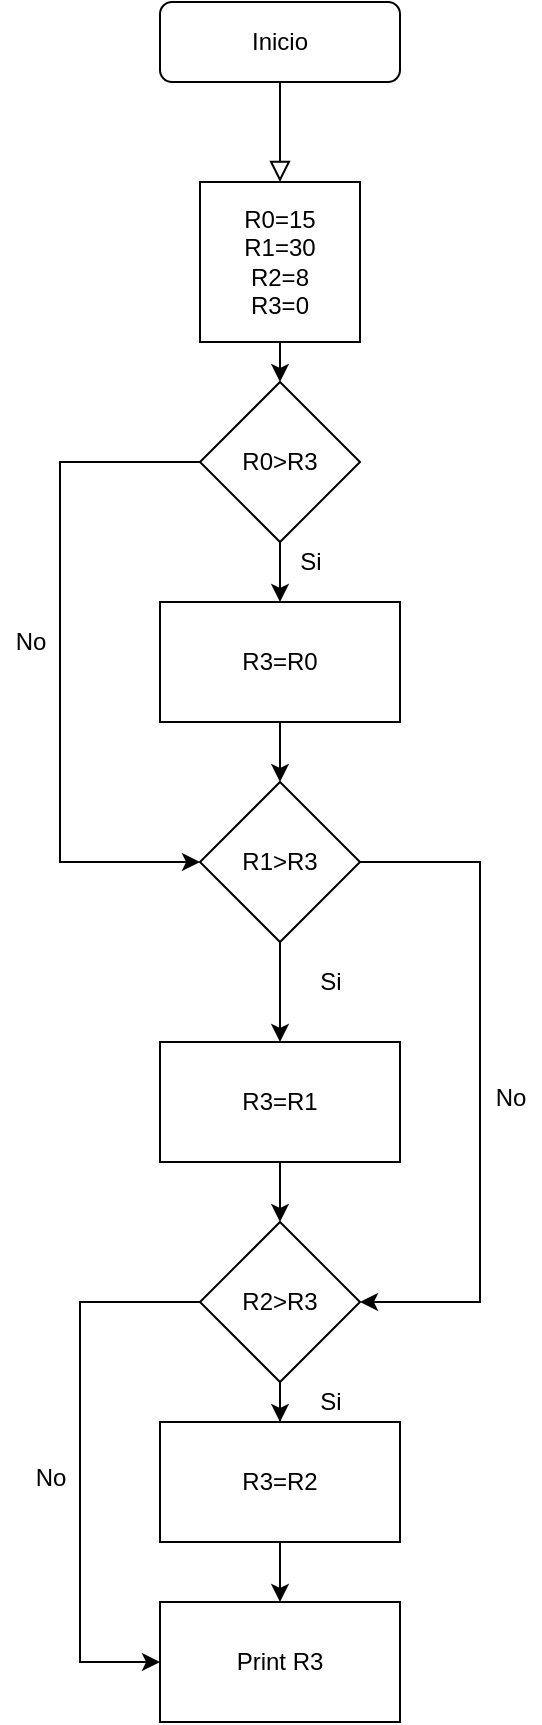<mxfile version="12.9.8" type="github"><diagram id="C5RBs43oDa-KdzZeNtuy" name="Page-1"><mxGraphModel dx="1278" dy="580" grid="1" gridSize="10" guides="1" tooltips="1" connect="1" arrows="1" fold="1" page="1" pageScale="1" pageWidth="827" pageHeight="1169" math="0" shadow="0"><root><mxCell id="WIyWlLk6GJQsqaUBKTNV-0"/><mxCell id="WIyWlLk6GJQsqaUBKTNV-1" parent="WIyWlLk6GJQsqaUBKTNV-0"/><mxCell id="WIyWlLk6GJQsqaUBKTNV-2" value="" style="rounded=0;html=1;jettySize=auto;orthogonalLoop=1;fontSize=11;endArrow=block;endFill=0;endSize=8;strokeWidth=1;shadow=0;labelBackgroundColor=none;edgeStyle=orthogonalEdgeStyle;" parent="WIyWlLk6GJQsqaUBKTNV-1" source="WIyWlLk6GJQsqaUBKTNV-3" edge="1"><mxGeometry relative="1" as="geometry"><mxPoint x="220" y="170" as="targetPoint"/></mxGeometry></mxCell><mxCell id="WIyWlLk6GJQsqaUBKTNV-3" value="Inicio" style="rounded=1;whiteSpace=wrap;html=1;fontSize=12;glass=0;strokeWidth=1;shadow=0;" parent="WIyWlLk6GJQsqaUBKTNV-1" vertex="1"><mxGeometry x="160" y="80" width="120" height="40" as="geometry"/></mxCell><mxCell id="vSTJqEeIG6j072md4J8_-2" style="edgeStyle=orthogonalEdgeStyle;rounded=0;orthogonalLoop=1;jettySize=auto;html=1;exitX=0.5;exitY=1;exitDx=0;exitDy=0;entryX=0.5;entryY=0;entryDx=0;entryDy=0;" edge="1" parent="WIyWlLk6GJQsqaUBKTNV-1" source="vSTJqEeIG6j072md4J8_-0" target="vSTJqEeIG6j072md4J8_-1"><mxGeometry relative="1" as="geometry"/></mxCell><mxCell id="vSTJqEeIG6j072md4J8_-0" value="R0=15&lt;br&gt;R1=30&lt;br&gt;R2=8&lt;br&gt;R3=0" style="whiteSpace=wrap;html=1;aspect=fixed;" vertex="1" parent="WIyWlLk6GJQsqaUBKTNV-1"><mxGeometry x="180" y="170" width="80" height="80" as="geometry"/></mxCell><mxCell id="vSTJqEeIG6j072md4J8_-4" style="edgeStyle=orthogonalEdgeStyle;rounded=0;orthogonalLoop=1;jettySize=auto;html=1;exitX=0.5;exitY=1;exitDx=0;exitDy=0;entryX=0.5;entryY=0;entryDx=0;entryDy=0;" edge="1" parent="WIyWlLk6GJQsqaUBKTNV-1" source="vSTJqEeIG6j072md4J8_-1" target="vSTJqEeIG6j072md4J8_-3"><mxGeometry relative="1" as="geometry"/></mxCell><mxCell id="vSTJqEeIG6j072md4J8_-13" style="edgeStyle=orthogonalEdgeStyle;rounded=0;orthogonalLoop=1;jettySize=auto;html=1;exitX=0;exitY=0.5;exitDx=0;exitDy=0;entryX=0;entryY=0.5;entryDx=0;entryDy=0;" edge="1" parent="WIyWlLk6GJQsqaUBKTNV-1" source="vSTJqEeIG6j072md4J8_-1" target="vSTJqEeIG6j072md4J8_-7"><mxGeometry relative="1" as="geometry"><Array as="points"><mxPoint x="110" y="310"/><mxPoint x="110" y="510"/></Array></mxGeometry></mxCell><mxCell id="vSTJqEeIG6j072md4J8_-1" value="R0&amp;gt;R3" style="rhombus;whiteSpace=wrap;html=1;" vertex="1" parent="WIyWlLk6GJQsqaUBKTNV-1"><mxGeometry x="180" y="270" width="80" height="80" as="geometry"/></mxCell><mxCell id="vSTJqEeIG6j072md4J8_-8" style="edgeStyle=orthogonalEdgeStyle;rounded=0;orthogonalLoop=1;jettySize=auto;html=1;exitX=0.5;exitY=1;exitDx=0;exitDy=0;entryX=0.5;entryY=0;entryDx=0;entryDy=0;" edge="1" parent="WIyWlLk6GJQsqaUBKTNV-1" source="vSTJqEeIG6j072md4J8_-3" target="vSTJqEeIG6j072md4J8_-7"><mxGeometry relative="1" as="geometry"/></mxCell><mxCell id="vSTJqEeIG6j072md4J8_-3" value="R3=R0" style="rounded=0;whiteSpace=wrap;html=1;" vertex="1" parent="WIyWlLk6GJQsqaUBKTNV-1"><mxGeometry x="160" y="380" width="120" height="60" as="geometry"/></mxCell><mxCell id="vSTJqEeIG6j072md4J8_-5" value="Si" style="text;html=1;align=center;verticalAlign=middle;resizable=0;points=[];autosize=1;" vertex="1" parent="WIyWlLk6GJQsqaUBKTNV-1"><mxGeometry x="220" y="350" width="30" height="20" as="geometry"/></mxCell><mxCell id="vSTJqEeIG6j072md4J8_-17" style="edgeStyle=orthogonalEdgeStyle;rounded=0;orthogonalLoop=1;jettySize=auto;html=1;exitX=0.5;exitY=1;exitDx=0;exitDy=0;" edge="1" parent="WIyWlLk6GJQsqaUBKTNV-1" source="vSTJqEeIG6j072md4J8_-6" target="vSTJqEeIG6j072md4J8_-15"><mxGeometry relative="1" as="geometry"/></mxCell><mxCell id="vSTJqEeIG6j072md4J8_-6" value="R3=R1" style="rounded=0;whiteSpace=wrap;html=1;" vertex="1" parent="WIyWlLk6GJQsqaUBKTNV-1"><mxGeometry x="160" y="600" width="120" height="60" as="geometry"/></mxCell><mxCell id="vSTJqEeIG6j072md4J8_-9" style="edgeStyle=orthogonalEdgeStyle;rounded=0;orthogonalLoop=1;jettySize=auto;html=1;exitX=0.5;exitY=1;exitDx=0;exitDy=0;entryX=0.5;entryY=0;entryDx=0;entryDy=0;" edge="1" parent="WIyWlLk6GJQsqaUBKTNV-1" source="vSTJqEeIG6j072md4J8_-7" target="vSTJqEeIG6j072md4J8_-6"><mxGeometry relative="1" as="geometry"/></mxCell><mxCell id="vSTJqEeIG6j072md4J8_-16" style="edgeStyle=orthogonalEdgeStyle;rounded=0;orthogonalLoop=1;jettySize=auto;html=1;exitX=1;exitY=0.5;exitDx=0;exitDy=0;entryX=1;entryY=0.5;entryDx=0;entryDy=0;" edge="1" parent="WIyWlLk6GJQsqaUBKTNV-1" source="vSTJqEeIG6j072md4J8_-7" target="vSTJqEeIG6j072md4J8_-15"><mxGeometry relative="1" as="geometry"><Array as="points"><mxPoint x="320" y="510"/><mxPoint x="320" y="730"/></Array></mxGeometry></mxCell><mxCell id="vSTJqEeIG6j072md4J8_-7" value="R1&amp;gt;R3" style="rhombus;whiteSpace=wrap;html=1;" vertex="1" parent="WIyWlLk6GJQsqaUBKTNV-1"><mxGeometry x="180" y="470" width="80" height="80" as="geometry"/></mxCell><mxCell id="vSTJqEeIG6j072md4J8_-10" value="Si" style="text;html=1;align=center;verticalAlign=middle;resizable=0;points=[];autosize=1;" vertex="1" parent="WIyWlLk6GJQsqaUBKTNV-1"><mxGeometry x="230" y="560" width="30" height="20" as="geometry"/></mxCell><mxCell id="vSTJqEeIG6j072md4J8_-14" value="No" style="text;html=1;align=center;verticalAlign=middle;resizable=0;points=[];autosize=1;" vertex="1" parent="WIyWlLk6GJQsqaUBKTNV-1"><mxGeometry x="80" y="390" width="30" height="20" as="geometry"/></mxCell><mxCell id="vSTJqEeIG6j072md4J8_-19" style="edgeStyle=orthogonalEdgeStyle;rounded=0;orthogonalLoop=1;jettySize=auto;html=1;exitX=0.5;exitY=1;exitDx=0;exitDy=0;" edge="1" parent="WIyWlLk6GJQsqaUBKTNV-1" source="vSTJqEeIG6j072md4J8_-15" target="vSTJqEeIG6j072md4J8_-18"><mxGeometry relative="1" as="geometry"/></mxCell><mxCell id="vSTJqEeIG6j072md4J8_-24" style="edgeStyle=orthogonalEdgeStyle;rounded=0;orthogonalLoop=1;jettySize=auto;html=1;exitX=0;exitY=0.5;exitDx=0;exitDy=0;entryX=0;entryY=0.5;entryDx=0;entryDy=0;" edge="1" parent="WIyWlLk6GJQsqaUBKTNV-1" source="vSTJqEeIG6j072md4J8_-15" target="vSTJqEeIG6j072md4J8_-23"><mxGeometry relative="1" as="geometry"><Array as="points"><mxPoint x="120" y="730"/><mxPoint x="120" y="910"/></Array></mxGeometry></mxCell><mxCell id="vSTJqEeIG6j072md4J8_-15" value="R2&amp;gt;R3" style="rhombus;whiteSpace=wrap;html=1;" vertex="1" parent="WIyWlLk6GJQsqaUBKTNV-1"><mxGeometry x="180" y="690" width="80" height="80" as="geometry"/></mxCell><mxCell id="vSTJqEeIG6j072md4J8_-25" style="edgeStyle=orthogonalEdgeStyle;rounded=0;orthogonalLoop=1;jettySize=auto;html=1;exitX=0.5;exitY=1;exitDx=0;exitDy=0;entryX=0.5;entryY=0;entryDx=0;entryDy=0;" edge="1" parent="WIyWlLk6GJQsqaUBKTNV-1" source="vSTJqEeIG6j072md4J8_-18" target="vSTJqEeIG6j072md4J8_-23"><mxGeometry relative="1" as="geometry"/></mxCell><mxCell id="vSTJqEeIG6j072md4J8_-18" value="R3=R2" style="rounded=0;whiteSpace=wrap;html=1;" vertex="1" parent="WIyWlLk6GJQsqaUBKTNV-1"><mxGeometry x="160" y="790" width="120" height="60" as="geometry"/></mxCell><mxCell id="vSTJqEeIG6j072md4J8_-20" value="No" style="text;html=1;align=center;verticalAlign=middle;resizable=0;points=[];autosize=1;" vertex="1" parent="WIyWlLk6GJQsqaUBKTNV-1"><mxGeometry x="320" y="618" width="30" height="20" as="geometry"/></mxCell><mxCell id="vSTJqEeIG6j072md4J8_-22" value="Si" style="text;html=1;align=center;verticalAlign=middle;resizable=0;points=[];autosize=1;" vertex="1" parent="WIyWlLk6GJQsqaUBKTNV-1"><mxGeometry x="230" y="770" width="30" height="20" as="geometry"/></mxCell><mxCell id="vSTJqEeIG6j072md4J8_-23" value="Print R3" style="rounded=0;whiteSpace=wrap;html=1;" vertex="1" parent="WIyWlLk6GJQsqaUBKTNV-1"><mxGeometry x="160" y="880" width="120" height="60" as="geometry"/></mxCell><mxCell id="vSTJqEeIG6j072md4J8_-26" value="No" style="text;html=1;align=center;verticalAlign=middle;resizable=0;points=[];autosize=1;" vertex="1" parent="WIyWlLk6GJQsqaUBKTNV-1"><mxGeometry x="90" y="808" width="30" height="20" as="geometry"/></mxCell></root></mxGraphModel></diagram></mxfile>